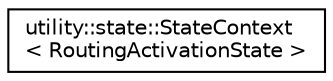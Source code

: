 digraph "Graphical Class Hierarchy"
{
 // LATEX_PDF_SIZE
  edge [fontname="Helvetica",fontsize="10",labelfontname="Helvetica",labelfontsize="10"];
  node [fontname="Helvetica",fontsize="10",shape=record];
  rankdir="LR";
  Node0 [label="utility::state::StateContext\l\< RoutingActivationState \>",height=0.2,width=0.4,color="black", fillcolor="white", style="filled",URL="$classutility_1_1state_1_1StateContext.html",tooltip=" "];
}
